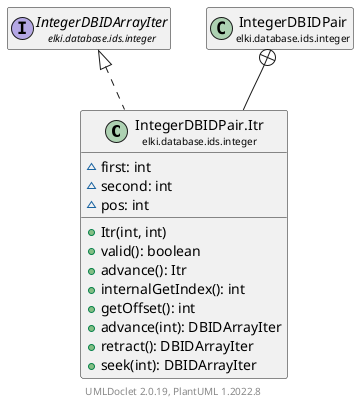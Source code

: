 @startuml
    remove .*\.(Instance|Par|Parameterizer|Factory)$
    set namespaceSeparator none
    hide empty fields
    hide empty methods

    class "<size:14>IntegerDBIDPair.Itr\n<size:10>elki.database.ids.integer" as elki.database.ids.integer.IntegerDBIDPair.Itr [[IntegerDBIDPair.Itr.html]] {
        ~first: int
        ~second: int
        ~pos: int
        +Itr(int, int)
        +valid(): boolean
        +advance(): Itr
        +internalGetIndex(): int
        +getOffset(): int
        +advance(int): DBIDArrayIter
        +retract(): DBIDArrayIter
        +seek(int): DBIDArrayIter
    }

    interface "<size:14>IntegerDBIDArrayIter\n<size:10>elki.database.ids.integer" as elki.database.ids.integer.IntegerDBIDArrayIter [[IntegerDBIDArrayIter.html]]
    class "<size:14>IntegerDBIDPair\n<size:10>elki.database.ids.integer" as elki.database.ids.integer.IntegerDBIDPair [[IntegerDBIDPair.html]]

    elki.database.ids.integer.IntegerDBIDArrayIter <|.. elki.database.ids.integer.IntegerDBIDPair.Itr
    elki.database.ids.integer.IntegerDBIDPair +-- elki.database.ids.integer.IntegerDBIDPair.Itr

    center footer UMLDoclet 2.0.19, PlantUML 1.2022.8
@enduml
